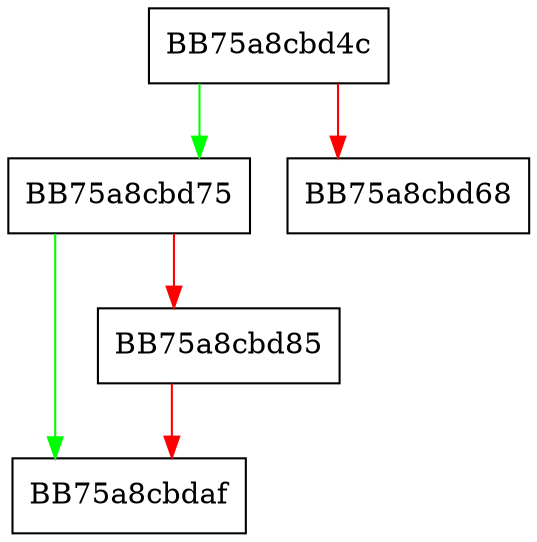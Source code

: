 digraph _Clear_and_reserve_geometric {
  node [shape="box"];
  graph [splines=ortho];
  BB75a8cbd4c -> BB75a8cbd75 [color="green"];
  BB75a8cbd4c -> BB75a8cbd68 [color="red"];
  BB75a8cbd75 -> BB75a8cbdaf [color="green"];
  BB75a8cbd75 -> BB75a8cbd85 [color="red"];
  BB75a8cbd85 -> BB75a8cbdaf [color="red"];
}
